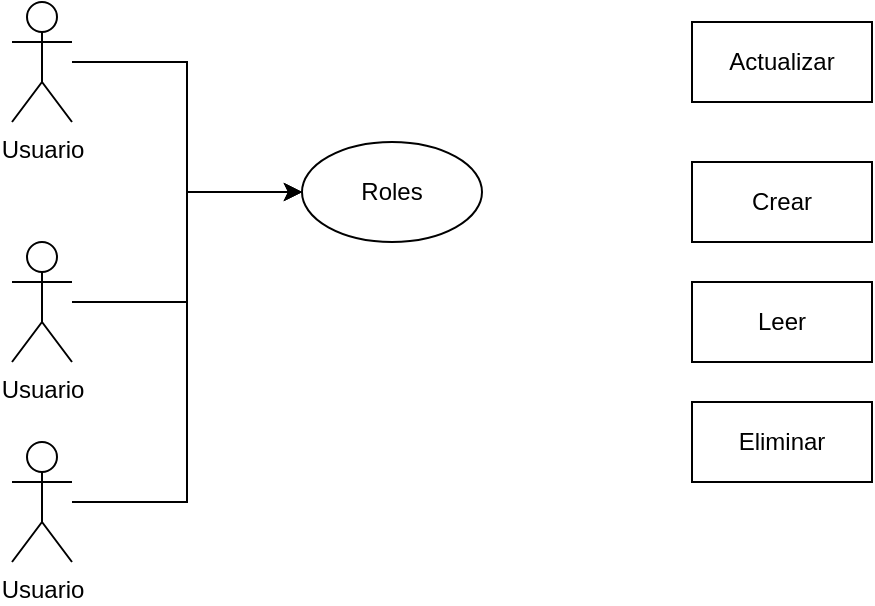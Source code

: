<mxfile version="17.5.0" type="github">
  <diagram id="R2lEEEUBdFMjLlhIrx00" name="Page-1">
    <mxGraphModel dx="1038" dy="546" grid="1" gridSize="10" guides="1" tooltips="1" connect="1" arrows="1" fold="1" page="1" pageScale="1" pageWidth="850" pageHeight="1100" math="0" shadow="0" extFonts="Permanent Marker^https://fonts.googleapis.com/css?family=Permanent+Marker">
      <root>
        <mxCell id="0" />
        <mxCell id="1" parent="0" />
        <mxCell id="M0097tMdwsT1JYzbOrZ6-18" style="edgeStyle=orthogonalEdgeStyle;rounded=0;orthogonalLoop=1;jettySize=auto;html=1;entryX=0;entryY=0.5;entryDx=0;entryDy=0;" parent="1" source="M0097tMdwsT1JYzbOrZ6-1" target="M0097tMdwsT1JYzbOrZ6-2" edge="1">
          <mxGeometry relative="1" as="geometry" />
        </mxCell>
        <mxCell id="M0097tMdwsT1JYzbOrZ6-1" value="Usuario" style="shape=umlActor;verticalLabelPosition=bottom;verticalAlign=top;html=1;outlineConnect=0;" parent="1" vertex="1">
          <mxGeometry x="190" y="160" width="30" height="60" as="geometry" />
        </mxCell>
        <mxCell id="M0097tMdwsT1JYzbOrZ6-2" value="Roles" style="ellipse;whiteSpace=wrap;html=1;" parent="1" vertex="1">
          <mxGeometry x="335" y="230" width="90" height="50" as="geometry" />
        </mxCell>
        <mxCell id="M0097tMdwsT1JYzbOrZ6-3" value="Actualizar" style="rounded=0;whiteSpace=wrap;html=1;" parent="1" vertex="1">
          <mxGeometry x="530" y="170" width="90" height="40" as="geometry" />
        </mxCell>
        <mxCell id="M0097tMdwsT1JYzbOrZ6-17" style="edgeStyle=orthogonalEdgeStyle;rounded=0;orthogonalLoop=1;jettySize=auto;html=1;entryX=0;entryY=0.5;entryDx=0;entryDy=0;" parent="1" source="M0097tMdwsT1JYzbOrZ6-4" target="M0097tMdwsT1JYzbOrZ6-2" edge="1">
          <mxGeometry relative="1" as="geometry" />
        </mxCell>
        <mxCell id="M0097tMdwsT1JYzbOrZ6-4" value="Usuario" style="shape=umlActor;verticalLabelPosition=bottom;verticalAlign=top;html=1;outlineConnect=0;" parent="1" vertex="1">
          <mxGeometry x="190" y="280" width="30" height="60" as="geometry" />
        </mxCell>
        <mxCell id="M0097tMdwsT1JYzbOrZ6-5" value="Crear" style="rounded=0;whiteSpace=wrap;html=1;" parent="1" vertex="1">
          <mxGeometry x="530" y="240" width="90" height="40" as="geometry" />
        </mxCell>
        <mxCell id="M0097tMdwsT1JYzbOrZ6-6" value="Leer" style="rounded=0;whiteSpace=wrap;html=1;" parent="1" vertex="1">
          <mxGeometry x="530" y="300" width="90" height="40" as="geometry" />
        </mxCell>
        <mxCell id="M0097tMdwsT1JYzbOrZ6-7" value="Eliminar" style="rounded=0;whiteSpace=wrap;html=1;" parent="1" vertex="1">
          <mxGeometry x="530" y="360" width="90" height="40" as="geometry" />
        </mxCell>
        <mxCell id="M0097tMdwsT1JYzbOrZ6-16" style="edgeStyle=orthogonalEdgeStyle;rounded=0;orthogonalLoop=1;jettySize=auto;html=1;entryX=0;entryY=0.5;entryDx=0;entryDy=0;" parent="1" source="M0097tMdwsT1JYzbOrZ6-13" target="M0097tMdwsT1JYzbOrZ6-2" edge="1">
          <mxGeometry relative="1" as="geometry" />
        </mxCell>
        <mxCell id="M0097tMdwsT1JYzbOrZ6-13" value="Usuario" style="shape=umlActor;verticalLabelPosition=bottom;verticalAlign=top;html=1;outlineConnect=0;" parent="1" vertex="1">
          <mxGeometry x="190" y="380" width="30" height="60" as="geometry" />
        </mxCell>
      </root>
    </mxGraphModel>
  </diagram>
</mxfile>
